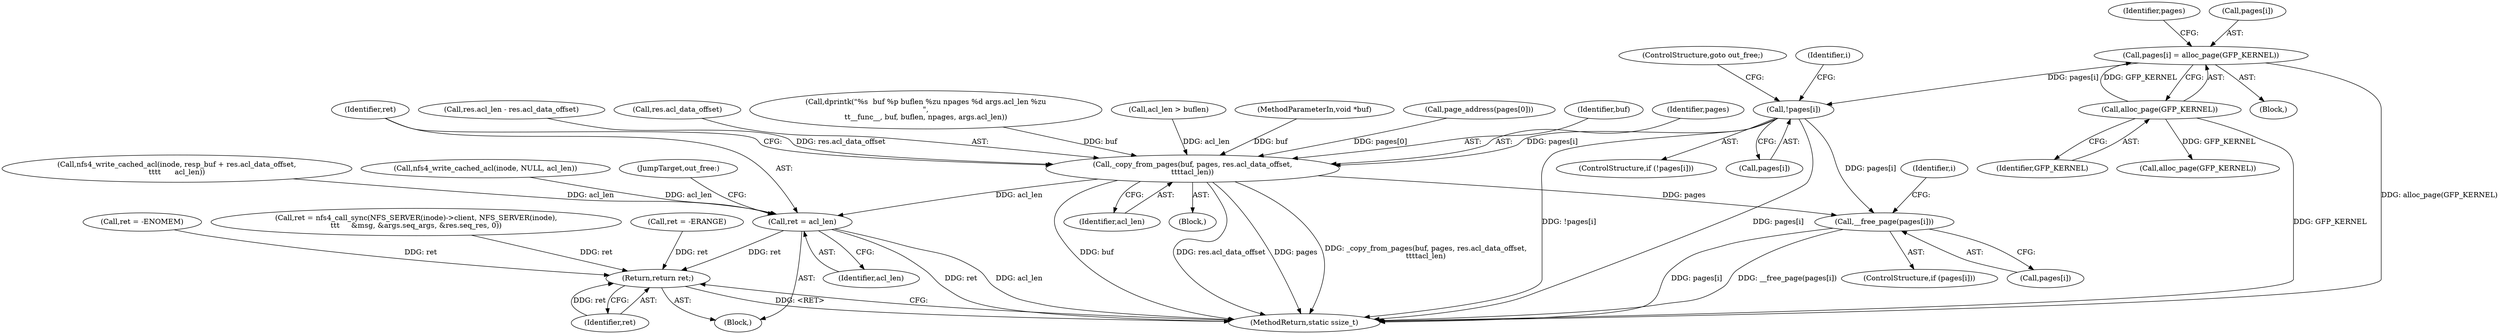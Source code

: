 digraph "0_linux_20e0fa98b751facf9a1101edaefbc19c82616a68@array" {
"1000157" [label="(Call,!pages[i])"];
"1000150" [label="(Call,pages[i] = alloc_page(GFP_KERNEL))"];
"1000154" [label="(Call,alloc_page(GFP_KERNEL))"];
"1000278" [label="(Call,_copy_from_pages(buf, pages, res.acl_data_offset,\n\t\t\t\tacl_len))"];
"1000285" [label="(Call,ret = acl_len)"];
"1000314" [label="(Return,return ret;)"];
"1000302" [label="(Call,__free_page(pages[i]))"];
"1000161" [label="(ControlStructure,goto out_free;)"];
"1000159" [label="(Identifier,pages)"];
"1000302" [label="(Call,__free_page(pages[i]))"];
"1000149" [label="(Block,)"];
"1000284" [label="(Identifier,acl_len)"];
"1000155" [label="(Identifier,GFP_KERNEL)"];
"1000286" [label="(Identifier,ret)"];
"1000258" [label="(Call,nfs4_write_cached_acl(inode, resp_buf + res.acl_data_offset,\n\t\t\t\t      acl_len))"];
"1000253" [label="(Call,nfs4_write_cached_acl(inode, NULL, acl_len))"];
"1000202" [label="(Call,page_address(pages[0]))"];
"1000297" [label="(Identifier,i)"];
"1000315" [label="(Identifier,ret)"];
"1000156" [label="(ControlStructure,if (!pages[i]))"];
"1000157" [label="(Call,!pages[i])"];
"1000316" [label="(MethodReturn,static ssize_t)"];
"1000314" [label="(Return,return ret;)"];
"1000303" [label="(Call,pages[i])"];
"1000150" [label="(Call,pages[i] = alloc_page(GFP_KERNEL))"];
"1000279" [label="(Identifier,buf)"];
"1000269" [label="(Call,ret = -ERANGE)"];
"1000114" [label="(Call,ret = -ENOMEM)"];
"1000287" [label="(Identifier,acl_len)"];
"1000158" [label="(Call,pages[i])"];
"1000298" [label="(ControlStructure,if (pages[i]))"];
"1000280" [label="(Identifier,pages)"];
"1000154" [label="(Call,alloc_page(GFP_KERNEL))"];
"1000151" [label="(Call,pages[i])"];
"1000240" [label="(Call,res.acl_len - res.acl_data_offset)"];
"1000281" [label="(Call,res.acl_data_offset)"];
"1000148" [label="(Identifier,i)"];
"1000288" [label="(JumpTarget,out_free:)"];
"1000107" [label="(Block,)"];
"1000278" [label="(Call,_copy_from_pages(buf, pages, res.acl_data_offset,\n\t\t\t\tacl_len))"];
"1000206" [label="(Call,dprintk(\"%s  buf %p buflen %zu npages %d args.acl_len %zu\n\",\n\t\t__func__, buf, buflen, npages, args.acl_len))"];
"1000285" [label="(Call,ret = acl_len)"];
"1000171" [label="(Call,alloc_page(GFP_KERNEL))"];
"1000215" [label="(Call,ret = nfs4_call_sync(NFS_SERVER(inode)->client, NFS_SERVER(inode),\n\t\t\t     &msg, &args.seq_args, &res.seq_res, 0))"];
"1000268" [label="(Block,)"];
"1000274" [label="(Call,acl_len > buflen)"];
"1000105" [label="(MethodParameterIn,void *buf)"];
"1000157" -> "1000156"  [label="AST: "];
"1000157" -> "1000158"  [label="CFG: "];
"1000158" -> "1000157"  [label="AST: "];
"1000161" -> "1000157"  [label="CFG: "];
"1000148" -> "1000157"  [label="CFG: "];
"1000157" -> "1000316"  [label="DDG: !pages[i]"];
"1000157" -> "1000316"  [label="DDG: pages[i]"];
"1000150" -> "1000157"  [label="DDG: pages[i]"];
"1000157" -> "1000278"  [label="DDG: pages[i]"];
"1000157" -> "1000302"  [label="DDG: pages[i]"];
"1000150" -> "1000149"  [label="AST: "];
"1000150" -> "1000154"  [label="CFG: "];
"1000151" -> "1000150"  [label="AST: "];
"1000154" -> "1000150"  [label="AST: "];
"1000159" -> "1000150"  [label="CFG: "];
"1000150" -> "1000316"  [label="DDG: alloc_page(GFP_KERNEL)"];
"1000154" -> "1000150"  [label="DDG: GFP_KERNEL"];
"1000154" -> "1000155"  [label="CFG: "];
"1000155" -> "1000154"  [label="AST: "];
"1000154" -> "1000316"  [label="DDG: GFP_KERNEL"];
"1000154" -> "1000171"  [label="DDG: GFP_KERNEL"];
"1000278" -> "1000268"  [label="AST: "];
"1000278" -> "1000284"  [label="CFG: "];
"1000279" -> "1000278"  [label="AST: "];
"1000280" -> "1000278"  [label="AST: "];
"1000281" -> "1000278"  [label="AST: "];
"1000284" -> "1000278"  [label="AST: "];
"1000286" -> "1000278"  [label="CFG: "];
"1000278" -> "1000316"  [label="DDG: res.acl_data_offset"];
"1000278" -> "1000316"  [label="DDG: pages"];
"1000278" -> "1000316"  [label="DDG: _copy_from_pages(buf, pages, res.acl_data_offset,\n\t\t\t\tacl_len)"];
"1000278" -> "1000316"  [label="DDG: buf"];
"1000206" -> "1000278"  [label="DDG: buf"];
"1000105" -> "1000278"  [label="DDG: buf"];
"1000202" -> "1000278"  [label="DDG: pages[0]"];
"1000240" -> "1000278"  [label="DDG: res.acl_data_offset"];
"1000274" -> "1000278"  [label="DDG: acl_len"];
"1000278" -> "1000285"  [label="DDG: acl_len"];
"1000278" -> "1000302"  [label="DDG: pages"];
"1000285" -> "1000107"  [label="AST: "];
"1000285" -> "1000287"  [label="CFG: "];
"1000286" -> "1000285"  [label="AST: "];
"1000287" -> "1000285"  [label="AST: "];
"1000288" -> "1000285"  [label="CFG: "];
"1000285" -> "1000316"  [label="DDG: ret"];
"1000285" -> "1000316"  [label="DDG: acl_len"];
"1000258" -> "1000285"  [label="DDG: acl_len"];
"1000253" -> "1000285"  [label="DDG: acl_len"];
"1000285" -> "1000314"  [label="DDG: ret"];
"1000314" -> "1000107"  [label="AST: "];
"1000314" -> "1000315"  [label="CFG: "];
"1000315" -> "1000314"  [label="AST: "];
"1000316" -> "1000314"  [label="CFG: "];
"1000314" -> "1000316"  [label="DDG: <RET>"];
"1000315" -> "1000314"  [label="DDG: ret"];
"1000215" -> "1000314"  [label="DDG: ret"];
"1000114" -> "1000314"  [label="DDG: ret"];
"1000269" -> "1000314"  [label="DDG: ret"];
"1000302" -> "1000298"  [label="AST: "];
"1000302" -> "1000303"  [label="CFG: "];
"1000303" -> "1000302"  [label="AST: "];
"1000297" -> "1000302"  [label="CFG: "];
"1000302" -> "1000316"  [label="DDG: pages[i]"];
"1000302" -> "1000316"  [label="DDG: __free_page(pages[i])"];
}
